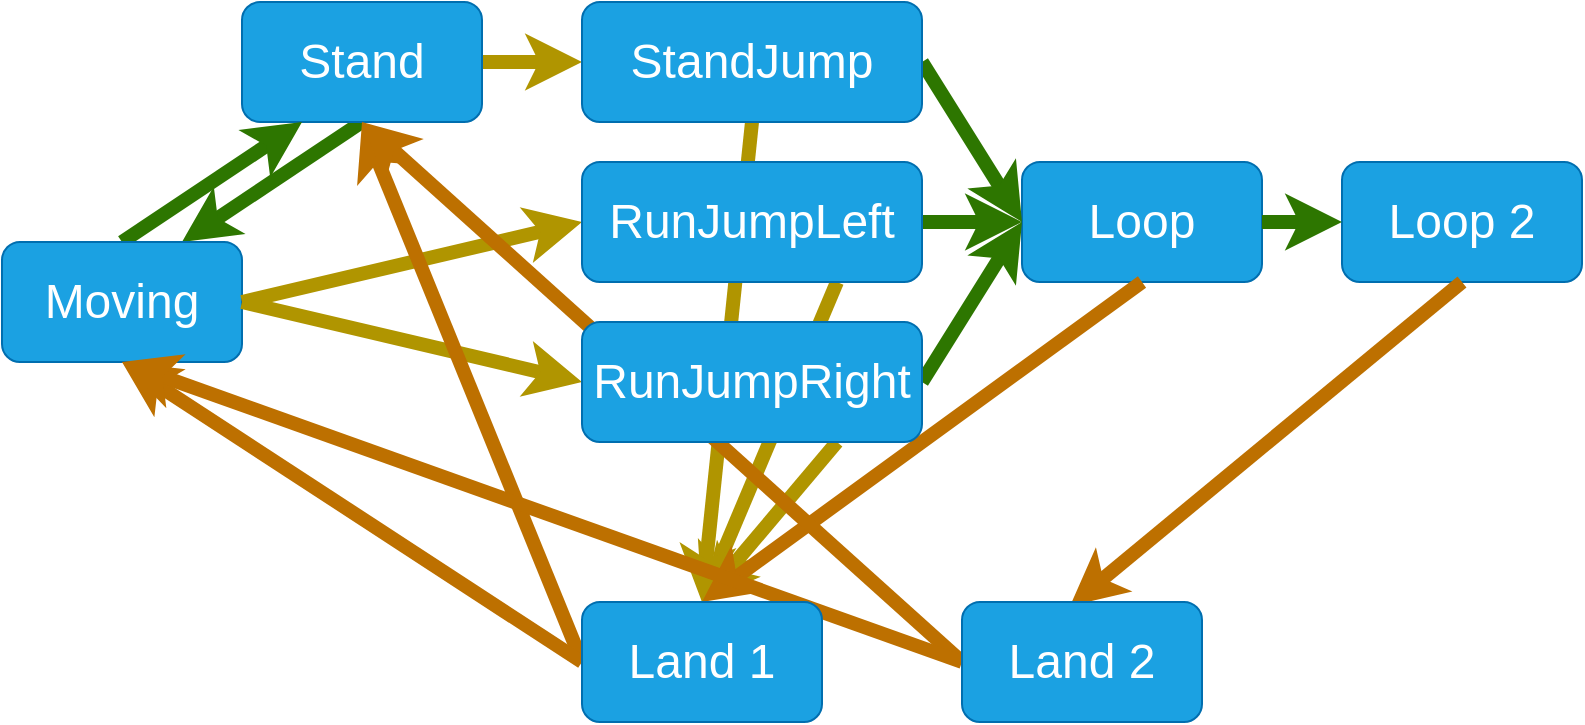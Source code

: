 <mxfile>
    <diagram id="YfLQU_7pIsObFUvdrNqj" name="Page-1">
        <mxGraphModel dx="872" dy="790" grid="1" gridSize="10" guides="1" tooltips="1" connect="1" arrows="1" fold="1" page="1" pageScale="1" pageWidth="827" pageHeight="1169" math="0" shadow="0">
            <root>
                <mxCell id="0"/>
                <mxCell id="1" parent="0"/>
                <mxCell id="67" style="edgeStyle=none;html=1;exitX=0.75;exitY=1;exitDx=0;exitDy=0;entryX=0.5;entryY=0;entryDx=0;entryDy=0;fillColor=#e3c800;strokeColor=#B09500;strokeWidth=7;" edge="1" parent="1" source="42" target="52">
                    <mxGeometry relative="1" as="geometry">
                        <mxPoint x="1017.5" y="360" as="sourcePoint"/>
                        <mxPoint x="950" y="520" as="targetPoint"/>
                    </mxGeometry>
                </mxCell>
                <mxCell id="66" style="edgeStyle=none;html=1;exitX=0.75;exitY=1;exitDx=0;exitDy=0;fillColor=#e3c800;strokeColor=#B09500;strokeWidth=7;entryX=0.5;entryY=0;entryDx=0;entryDy=0;" edge="1" parent="1" source="39" target="52">
                    <mxGeometry relative="1" as="geometry">
                        <mxPoint x="1060" y="250" as="sourcePoint"/>
                        <mxPoint x="940" y="520" as="targetPoint"/>
                    </mxGeometry>
                </mxCell>
                <mxCell id="65" style="edgeStyle=none;html=1;exitX=0.5;exitY=1;exitDx=0;exitDy=0;entryX=0.5;entryY=0;entryDx=0;entryDy=0;fillColor=#e3c800;strokeColor=#B09500;strokeWidth=7;" edge="1" parent="1" source="30" target="52">
                    <mxGeometry relative="1" as="geometry">
                        <mxPoint x="720" y="370" as="sourcePoint"/>
                        <mxPoint x="890" y="330" as="targetPoint"/>
                    </mxGeometry>
                </mxCell>
                <mxCell id="24" style="edgeStyle=none;html=1;exitX=1;exitY=0.5;exitDx=0;exitDy=0;entryX=0;entryY=0.5;entryDx=0;entryDy=0;fillColor=#e3c800;strokeColor=#B09500;strokeWidth=7;" parent="1" source="26" target="30" edge="1">
                    <mxGeometry relative="1" as="geometry"/>
                </mxCell>
                <mxCell id="25" style="edgeStyle=none;html=1;exitX=0.5;exitY=1;exitDx=0;exitDy=0;entryX=0.75;entryY=0;entryDx=0;entryDy=0;fillColor=#60a917;strokeColor=#2D7600;strokeWidth=7;" parent="1" source="26" target="34" edge="1">
                    <mxGeometry relative="1" as="geometry"/>
                </mxCell>
                <mxCell id="26" value="Stand" style="rounded=1;whiteSpace=wrap;html=1;fontSize=24;fillColor=#1ba1e2;fontColor=#ffffff;strokeColor=#006EAF;" parent="1" vertex="1">
                    <mxGeometry x="710" y="210" width="120" height="60" as="geometry"/>
                </mxCell>
                <mxCell id="32" style="edgeStyle=none;html=1;exitX=0.5;exitY=0;exitDx=0;exitDy=0;entryX=0.25;entryY=1;entryDx=0;entryDy=0;fillColor=#60a917;strokeColor=#2D7600;strokeWidth=7;" parent="1" source="34" target="26" edge="1">
                    <mxGeometry relative="1" as="geometry"/>
                </mxCell>
                <mxCell id="34" value="Moving" style="rounded=1;whiteSpace=wrap;html=1;fontSize=24;fillColor=#1ba1e2;fontColor=#ffffff;strokeColor=#006EAF;" parent="1" vertex="1">
                    <mxGeometry x="590" y="330" width="120" height="60" as="geometry"/>
                </mxCell>
                <mxCell id="41" style="edgeStyle=none;html=1;exitX=1;exitY=0.5;exitDx=0;exitDy=0;entryX=0;entryY=0.5;entryDx=0;entryDy=0;fillColor=#e3c800;strokeColor=#B09500;strokeWidth=7;" edge="1" parent="1" source="34" target="39">
                    <mxGeometry relative="1" as="geometry">
                        <mxPoint x="780" y="280" as="sourcePoint"/>
                        <mxPoint x="690" y="340" as="targetPoint"/>
                    </mxGeometry>
                </mxCell>
                <mxCell id="44" style="edgeStyle=none;html=1;exitX=1;exitY=0.5;exitDx=0;exitDy=0;entryX=0;entryY=0.5;entryDx=0;entryDy=0;fillColor=#e3c800;strokeColor=#B09500;strokeWidth=7;" edge="1" parent="1" source="34" target="42">
                    <mxGeometry relative="1" as="geometry">
                        <mxPoint x="660" y="400" as="sourcePoint"/>
                        <mxPoint x="712.5" y="500" as="targetPoint"/>
                    </mxGeometry>
                </mxCell>
                <mxCell id="46" value="Loop" style="rounded=1;whiteSpace=wrap;html=1;fontSize=24;fillColor=#1ba1e2;fontColor=#ffffff;strokeColor=#006EAF;" vertex="1" parent="1">
                    <mxGeometry x="1100" y="290" width="120" height="60" as="geometry"/>
                </mxCell>
                <mxCell id="47" value="Loop 2" style="rounded=1;whiteSpace=wrap;html=1;fontSize=24;fillColor=#1ba1e2;fontColor=#ffffff;strokeColor=#006EAF;" vertex="1" parent="1">
                    <mxGeometry x="1260" y="290" width="120" height="60" as="geometry"/>
                </mxCell>
                <mxCell id="48" style="edgeStyle=none;html=1;exitX=1;exitY=0.5;exitDx=0;exitDy=0;entryX=0;entryY=0.5;entryDx=0;entryDy=0;fillColor=#60a917;strokeColor=#2D7600;strokeWidth=7;" edge="1" parent="1" source="39" target="46">
                    <mxGeometry relative="1" as="geometry">
                        <mxPoint x="720" y="370" as="sourcePoint"/>
                        <mxPoint x="890" y="330" as="targetPoint"/>
                    </mxGeometry>
                </mxCell>
                <mxCell id="49" style="edgeStyle=none;html=1;exitX=1;exitY=0.5;exitDx=0;exitDy=0;entryX=0;entryY=0.5;entryDx=0;entryDy=0;fillColor=#60a917;strokeColor=#2D7600;strokeWidth=7;" edge="1" parent="1" source="30" target="46">
                    <mxGeometry relative="1" as="geometry">
                        <mxPoint x="1060" y="330" as="sourcePoint"/>
                        <mxPoint x="1110" y="330" as="targetPoint"/>
                    </mxGeometry>
                </mxCell>
                <mxCell id="50" style="edgeStyle=none;html=1;exitX=1;exitY=0.5;exitDx=0;exitDy=0;entryX=0;entryY=0.5;entryDx=0;entryDy=0;fillColor=#60a917;strokeColor=#2D7600;strokeWidth=7;" edge="1" parent="1" source="42" target="46">
                    <mxGeometry relative="1" as="geometry">
                        <mxPoint x="1060" y="250" as="sourcePoint"/>
                        <mxPoint x="1110" y="330" as="targetPoint"/>
                    </mxGeometry>
                </mxCell>
                <mxCell id="51" style="edgeStyle=none;html=1;exitX=1;exitY=0.5;exitDx=0;exitDy=0;entryX=0;entryY=0.5;entryDx=0;entryDy=0;fillColor=#60a917;strokeColor=#2D7600;strokeWidth=7;" edge="1" parent="1" source="46" target="47">
                    <mxGeometry relative="1" as="geometry">
                        <mxPoint x="1060" y="330" as="sourcePoint"/>
                        <mxPoint x="1110" y="330" as="targetPoint"/>
                    </mxGeometry>
                </mxCell>
                <mxCell id="55" style="edgeStyle=none;html=1;exitX=0.5;exitY=1;exitDx=0;exitDy=0;entryX=0.5;entryY=0;entryDx=0;entryDy=0;fillColor=#f0a30a;strokeColor=#BD7000;strokeWidth=7;" edge="1" parent="1" source="46" target="52">
                    <mxGeometry relative="1" as="geometry">
                        <mxPoint x="1170" y="360" as="sourcePoint"/>
                        <mxPoint x="1140" y="560" as="targetPoint"/>
                    </mxGeometry>
                </mxCell>
                <mxCell id="57" style="edgeStyle=none;html=1;exitX=0.5;exitY=1;exitDx=0;exitDy=0;entryX=0.45;entryY=0.033;entryDx=0;entryDy=0;fillColor=#f0a30a;strokeColor=#BD7000;strokeWidth=7;entryPerimeter=0;" edge="1" parent="1" source="47" target="53">
                    <mxGeometry relative="1" as="geometry">
                        <mxPoint x="1330" y="360" as="sourcePoint"/>
                        <mxPoint x="950" y="560" as="targetPoint"/>
                    </mxGeometry>
                </mxCell>
                <mxCell id="58" style="edgeStyle=none;html=1;exitX=0;exitY=0.5;exitDx=0;exitDy=0;entryX=0.5;entryY=1;entryDx=0;entryDy=0;fillColor=#f0a30a;strokeColor=#BD7000;strokeWidth=7;" edge="1" parent="1" source="52" target="26">
                    <mxGeometry relative="1" as="geometry">
                        <mxPoint x="1170" y="360" as="sourcePoint"/>
                        <mxPoint x="950" y="560" as="targetPoint"/>
                    </mxGeometry>
                </mxCell>
                <mxCell id="59" style="edgeStyle=none;html=1;exitX=0;exitY=0.5;exitDx=0;exitDy=0;entryX=0.5;entryY=1;entryDx=0;entryDy=0;fillColor=#f0a30a;strokeColor=#BD7000;strokeWidth=7;" edge="1" parent="1" source="53" target="26">
                    <mxGeometry relative="1" as="geometry">
                        <mxPoint x="890" y="590" as="sourcePoint"/>
                        <mxPoint x="780" y="280" as="targetPoint"/>
                    </mxGeometry>
                </mxCell>
                <mxCell id="60" style="edgeStyle=none;html=1;entryX=0.5;entryY=1;entryDx=0;entryDy=0;fillColor=#f0a30a;strokeColor=#BD7000;strokeWidth=7;exitX=0;exitY=0.5;exitDx=0;exitDy=0;" edge="1" parent="1" source="52" target="34">
                    <mxGeometry relative="1" as="geometry">
                        <mxPoint x="860" y="590" as="sourcePoint"/>
                        <mxPoint x="780" y="280" as="targetPoint"/>
                    </mxGeometry>
                </mxCell>
                <mxCell id="61" style="edgeStyle=none;html=1;exitX=0;exitY=0.5;exitDx=0;exitDy=0;entryX=0.5;entryY=1;entryDx=0;entryDy=0;fillColor=#f0a30a;strokeColor=#BD7000;strokeWidth=7;" edge="1" parent="1" source="53" target="34">
                    <mxGeometry relative="1" as="geometry">
                        <mxPoint x="1080" y="590" as="sourcePoint"/>
                        <mxPoint x="780" y="280" as="targetPoint"/>
                    </mxGeometry>
                </mxCell>
                <mxCell id="30" value="StandJump" style="rounded=1;whiteSpace=wrap;html=1;fontSize=24;fillColor=#1ba1e2;fontColor=#ffffff;strokeColor=#006EAF;" parent="1" vertex="1">
                    <mxGeometry x="880" y="210" width="170" height="60" as="geometry"/>
                </mxCell>
                <mxCell id="39" value="RunJumpLeft" style="rounded=1;whiteSpace=wrap;html=1;fontSize=24;fillColor=#1ba1e2;fontColor=#ffffff;strokeColor=#006EAF;" vertex="1" parent="1">
                    <mxGeometry x="880" y="290" width="170" height="60" as="geometry"/>
                </mxCell>
                <mxCell id="42" value="RunJumpRight" style="rounded=1;whiteSpace=wrap;html=1;fontSize=24;fillColor=#1ba1e2;fontColor=#ffffff;strokeColor=#006EAF;" vertex="1" parent="1">
                    <mxGeometry x="880" y="370" width="170" height="60" as="geometry"/>
                </mxCell>
                <mxCell id="52" value="Land 1" style="rounded=1;whiteSpace=wrap;html=1;fontSize=24;fillColor=#1ba1e2;fontColor=#ffffff;strokeColor=#006EAF;" vertex="1" parent="1">
                    <mxGeometry x="880" y="510" width="120" height="60" as="geometry"/>
                </mxCell>
                <mxCell id="53" value="Land 2" style="rounded=1;whiteSpace=wrap;html=1;fontSize=24;fillColor=#1ba1e2;fontColor=#ffffff;strokeColor=#006EAF;" vertex="1" parent="1">
                    <mxGeometry x="1070" y="510" width="120" height="60" as="geometry"/>
                </mxCell>
            </root>
        </mxGraphModel>
    </diagram>
</mxfile>